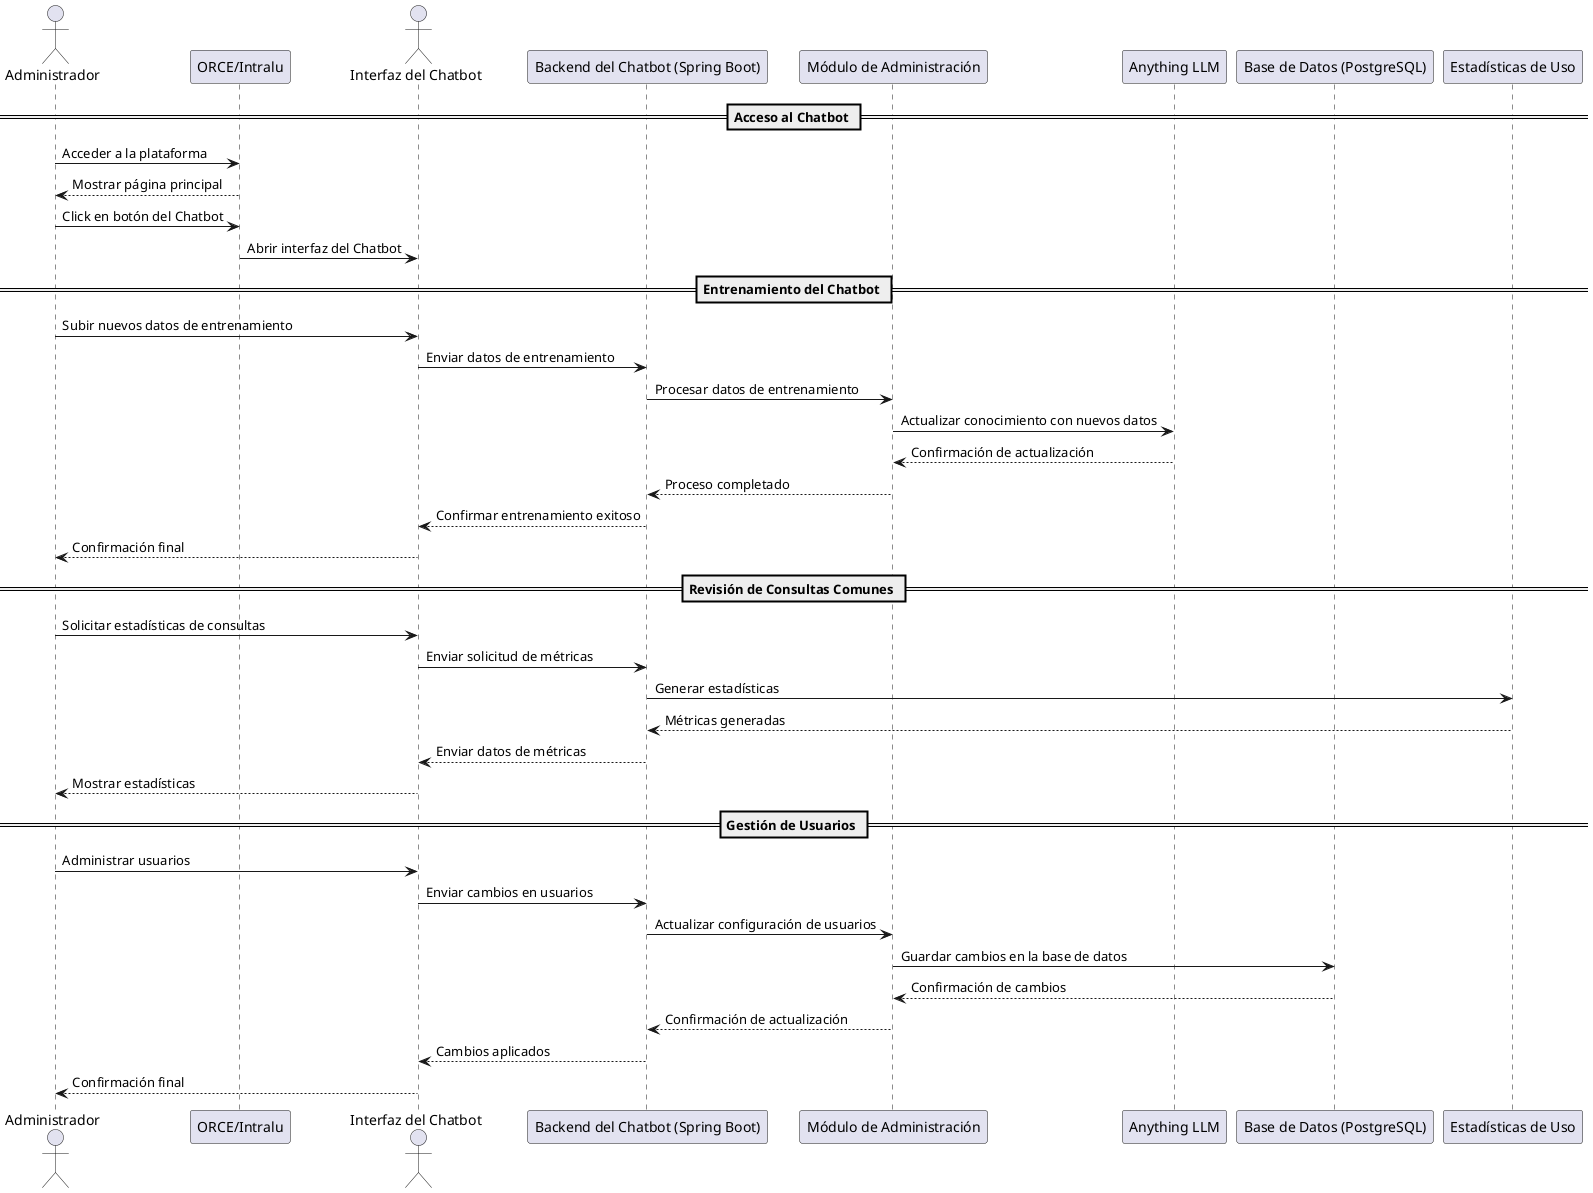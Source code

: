 @startuml Diagrama-Secuencia-Administrador
actor Administrador
participant "ORCE/Intralu" as ORCE
actor "Interfaz del Chatbot" as InterfazUsuario
participant "Backend del Chatbot (Spring Boot)" as BackendChatbot
participant "Módulo de Administración" as AdminModule
participant "Anything LLM" as AnythingLLM
participant "Base de Datos (PostgreSQL)" as PostgreSQL
participant "Estadísticas de Uso" as UsageStats

== Acceso al Chatbot ==
Administrador -> ORCE: Acceder a la plataforma
ORCE --> Administrador: Mostrar página principal
Administrador -> ORCE: Click en botón del Chatbot
ORCE -> InterfazUsuario: Abrir interfaz del Chatbot

== Entrenamiento del Chatbot ==
Administrador -> InterfazUsuario: Subir nuevos datos de entrenamiento
InterfazUsuario -> BackendChatbot: Enviar datos de entrenamiento
BackendChatbot -> AdminModule: Procesar datos de entrenamiento
AdminModule -> AnythingLLM: Actualizar conocimiento con nuevos datos
AnythingLLM --> AdminModule: Confirmación de actualización
AdminModule --> BackendChatbot: Proceso completado
BackendChatbot --> InterfazUsuario: Confirmar entrenamiento exitoso
InterfazUsuario --> Administrador: Confirmación final

== Revisión de Consultas Comunes ==
Administrador -> InterfazUsuario: Solicitar estadísticas de consultas
InterfazUsuario -> BackendChatbot: Enviar solicitud de métricas
BackendChatbot -> UsageStats: Generar estadísticas
UsageStats --> BackendChatbot: Métricas generadas
BackendChatbot --> InterfazUsuario: Enviar datos de métricas
InterfazUsuario --> Administrador: Mostrar estadísticas

== Gestión de Usuarios ==
Administrador -> InterfazUsuario: Administrar usuarios
InterfazUsuario -> BackendChatbot: Enviar cambios en usuarios
BackendChatbot -> AdminModule: Actualizar configuración de usuarios
AdminModule -> PostgreSQL: Guardar cambios en la base de datos
PostgreSQL --> AdminModule: Confirmación de cambios
AdminModule --> BackendChatbot: Confirmación de actualización
BackendChatbot --> InterfazUsuario: Cambios aplicados
InterfazUsuario --> Administrador: Confirmación final
@enduml
